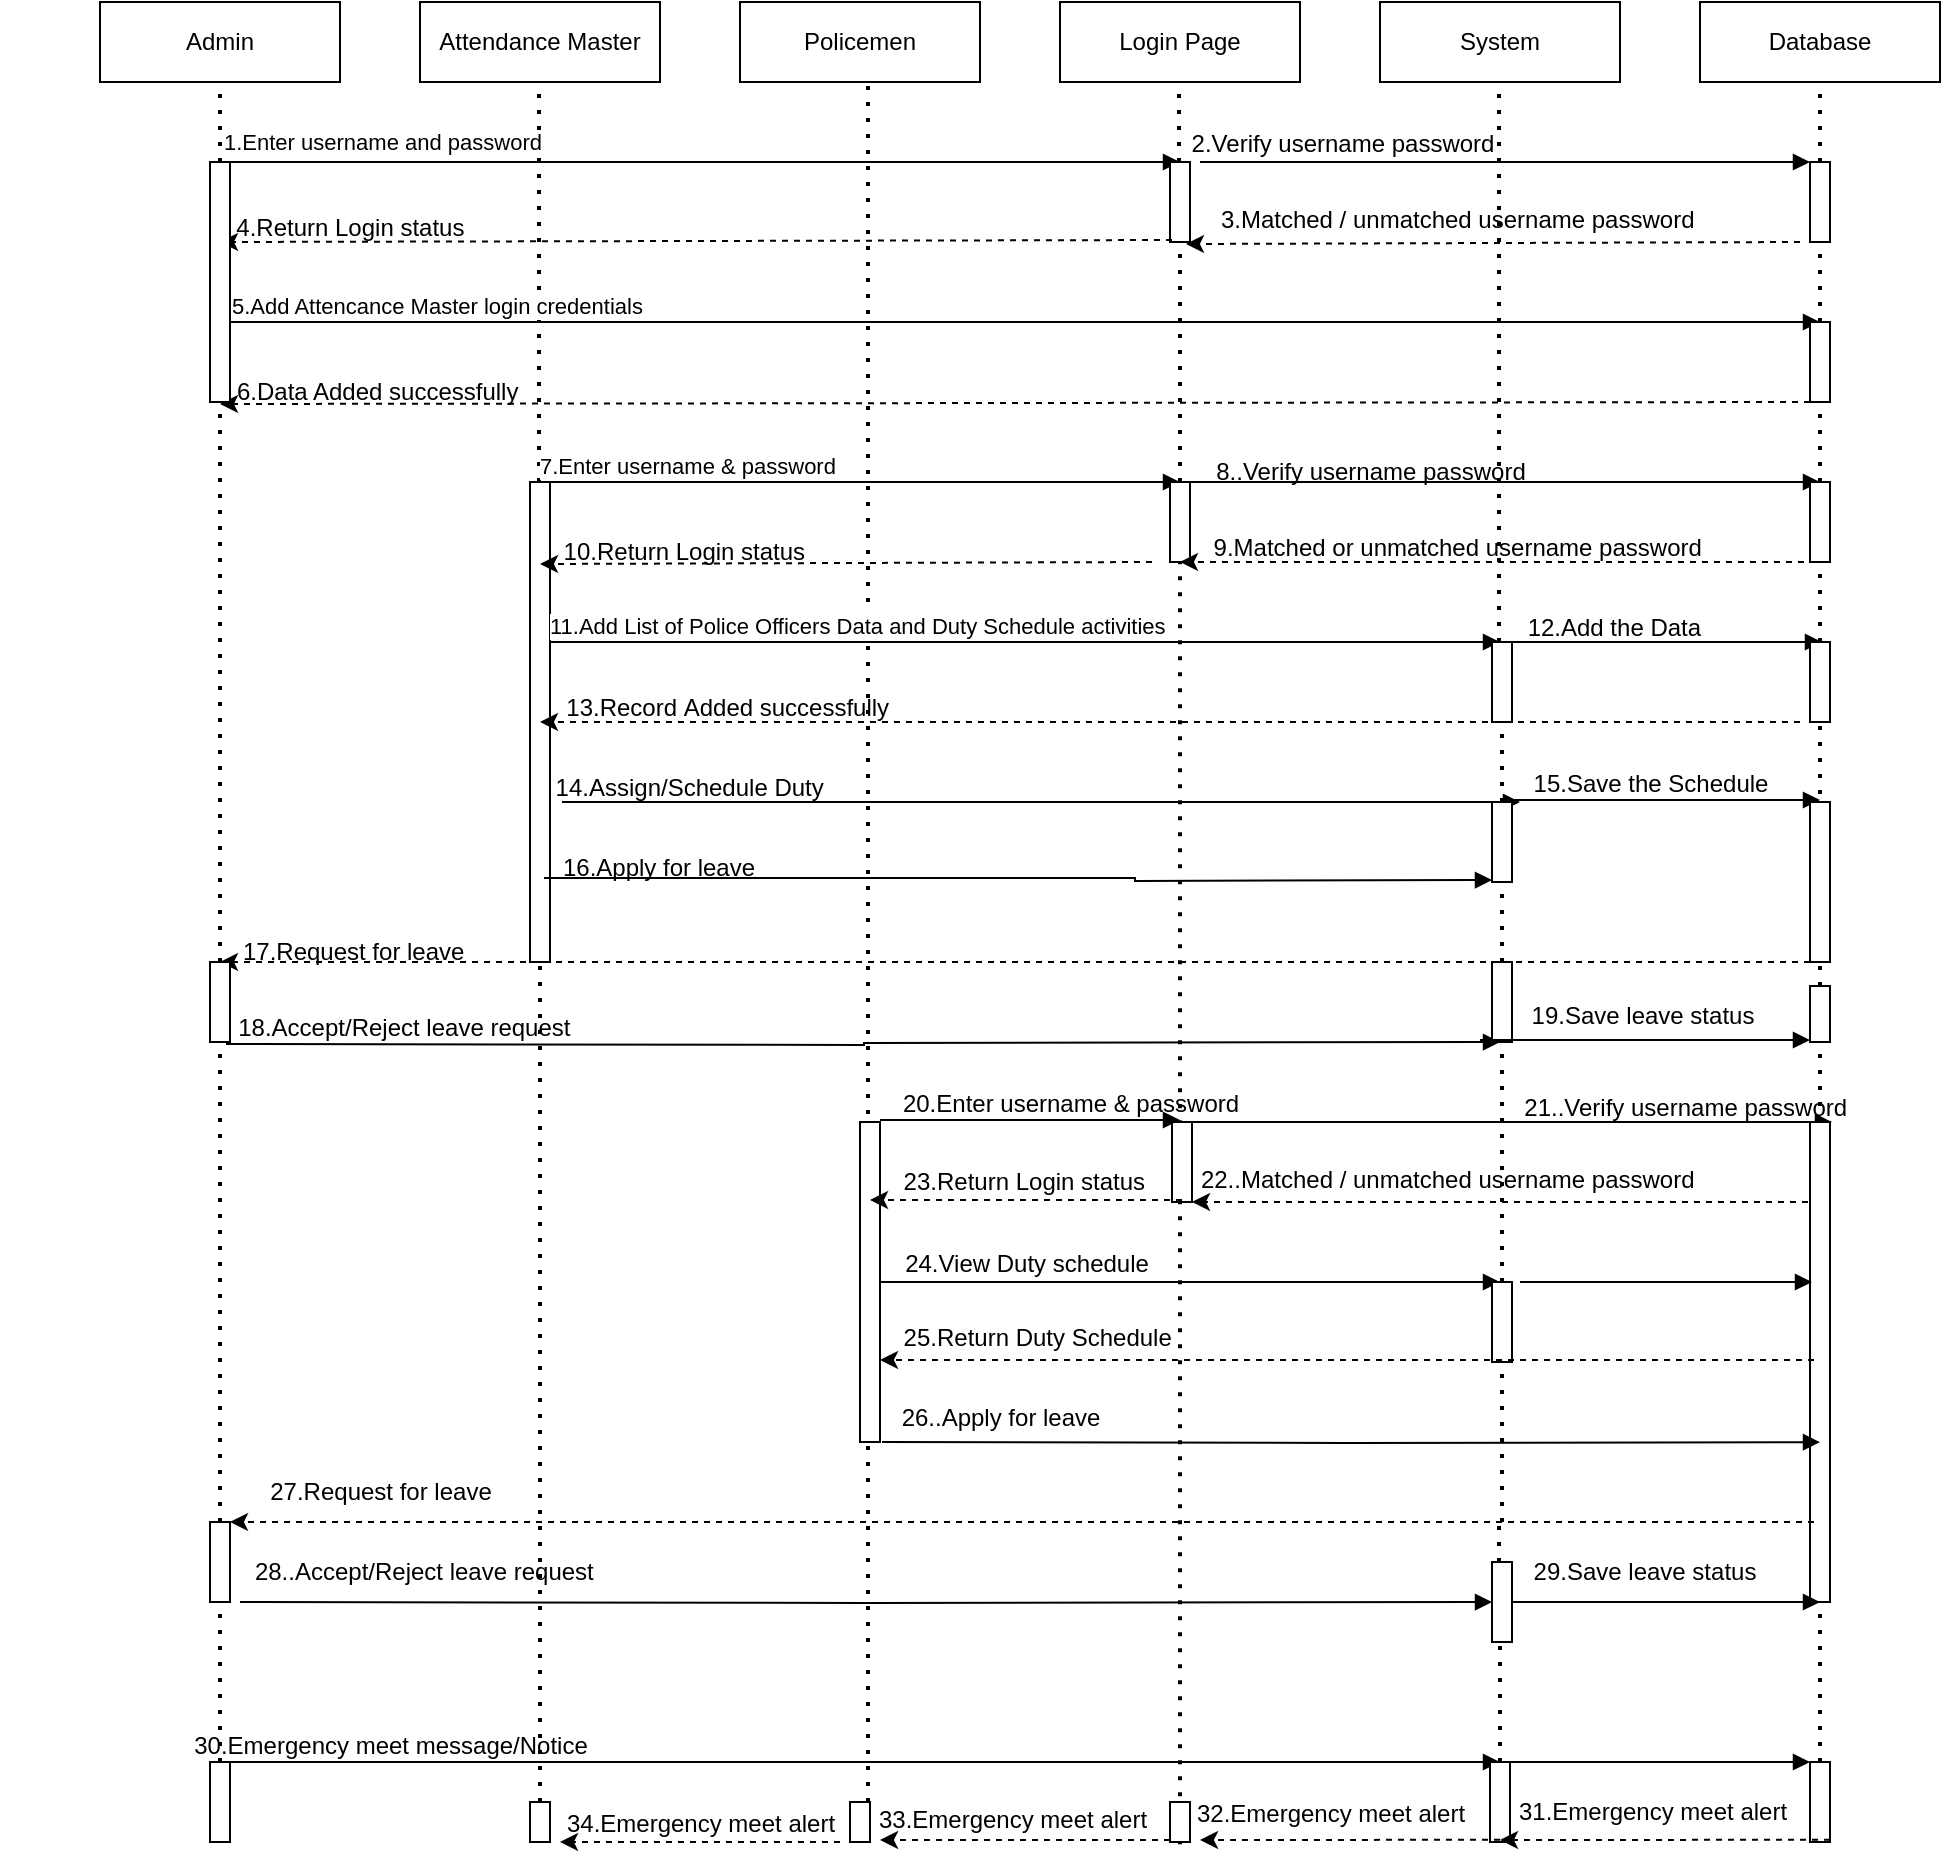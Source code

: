 <mxfile version="23.1.4" type="device">
  <diagram name="Page-1" id="2YBvvXClWsGukQMizWep">
    <mxGraphModel dx="1900" dy="522" grid="1" gridSize="10" guides="1" tooltips="1" connect="1" arrows="1" fold="1" page="1" pageScale="1" pageWidth="850" pageHeight="1100" math="0" shadow="0">
      <root>
        <mxCell id="0" />
        <mxCell id="1" parent="0" />
        <mxCell id="MdHYeLoxRir_FveYOC25-2" value="Admin" style="rounded=0;whiteSpace=wrap;html=1;" parent="1" vertex="1">
          <mxGeometry x="40" y="80" width="120" height="40" as="geometry" />
        </mxCell>
        <mxCell id="MdHYeLoxRir_FveYOC25-3" value="Attendance Master" style="rounded=0;whiteSpace=wrap;html=1;" parent="1" vertex="1">
          <mxGeometry x="200" y="80" width="120" height="40" as="geometry" />
        </mxCell>
        <mxCell id="MdHYeLoxRir_FveYOC25-4" value="Policemen" style="rounded=0;whiteSpace=wrap;html=1;" parent="1" vertex="1">
          <mxGeometry x="360" y="80" width="120" height="40" as="geometry" />
        </mxCell>
        <mxCell id="MdHYeLoxRir_FveYOC25-5" value="Login Page" style="rounded=0;whiteSpace=wrap;html=1;" parent="1" vertex="1">
          <mxGeometry x="520" y="80" width="120" height="40" as="geometry" />
        </mxCell>
        <mxCell id="MdHYeLoxRir_FveYOC25-6" value="System" style="rounded=0;whiteSpace=wrap;html=1;" parent="1" vertex="1">
          <mxGeometry x="680" y="80" width="120" height="40" as="geometry" />
        </mxCell>
        <mxCell id="MdHYeLoxRir_FveYOC25-12" value="Database" style="rounded=0;whiteSpace=wrap;html=1;" parent="1" vertex="1">
          <mxGeometry x="840" y="80" width="120" height="40" as="geometry" />
        </mxCell>
        <mxCell id="MdHYeLoxRir_FveYOC25-16" value="" style="endArrow=none;dashed=1;html=1;dashPattern=1 3;strokeWidth=2;rounded=0;" parent="1" source="MdHYeLoxRir_FveYOC25-105" edge="1">
          <mxGeometry width="50" height="50" relative="1" as="geometry">
            <mxPoint x="100" y="912" as="sourcePoint" />
            <mxPoint x="100" y="120" as="targetPoint" />
          </mxGeometry>
        </mxCell>
        <mxCell id="MdHYeLoxRir_FveYOC25-17" value="" style="endArrow=none;dashed=1;html=1;dashPattern=1 3;strokeWidth=2;rounded=0;" parent="1" source="MdHYeLoxRir_FveYOC25-48" edge="1">
          <mxGeometry width="50" height="50" relative="1" as="geometry">
            <mxPoint x="259.5" y="912" as="sourcePoint" />
            <mxPoint x="259.5" y="120" as="targetPoint" />
          </mxGeometry>
        </mxCell>
        <mxCell id="MdHYeLoxRir_FveYOC25-18" value="" style="endArrow=none;dashed=1;html=1;dashPattern=1 3;strokeWidth=2;rounded=0;" parent="1" source="MdHYeLoxRir_FveYOC25-171" edge="1">
          <mxGeometry width="50" height="50" relative="1" as="geometry">
            <mxPoint x="420" y="1000" as="sourcePoint" />
            <mxPoint x="424" y="120" as="targetPoint" />
          </mxGeometry>
        </mxCell>
        <mxCell id="MdHYeLoxRir_FveYOC25-20" value="" style="endArrow=none;dashed=1;html=1;dashPattern=1 3;strokeWidth=2;rounded=0;" parent="1" source="MdHYeLoxRir_FveYOC25-29" edge="1">
          <mxGeometry width="50" height="50" relative="1" as="geometry">
            <mxPoint x="579.5" y="912" as="sourcePoint" />
            <mxPoint x="579.5" y="120" as="targetPoint" />
          </mxGeometry>
        </mxCell>
        <mxCell id="MdHYeLoxRir_FveYOC25-21" value="" style="endArrow=none;dashed=1;html=1;dashPattern=1 3;strokeWidth=2;rounded=0;" parent="1" source="MdHYeLoxRir_FveYOC25-72" edge="1">
          <mxGeometry width="50" height="50" relative="1" as="geometry">
            <mxPoint x="739.5" y="912" as="sourcePoint" />
            <mxPoint x="739.5" y="120" as="targetPoint" />
          </mxGeometry>
        </mxCell>
        <mxCell id="MdHYeLoxRir_FveYOC25-22" value="" style="endArrow=none;dashed=1;html=1;dashPattern=1 3;strokeWidth=2;rounded=0;entryX=0.5;entryY=1;entryDx=0;entryDy=0;" parent="1" source="MdHYeLoxRir_FveYOC25-78" target="MdHYeLoxRir_FveYOC25-12" edge="1">
          <mxGeometry width="50" height="50" relative="1" as="geometry">
            <mxPoint x="899.5" y="912" as="sourcePoint" />
            <mxPoint x="900" y="160" as="targetPoint" />
          </mxGeometry>
        </mxCell>
        <mxCell id="MdHYeLoxRir_FveYOC25-26" value="" style="html=1;points=[];perimeter=orthogonalPerimeter;outlineConnect=0;targetShapes=umlLifeline;portConstraint=eastwest;newEdgeStyle={&quot;edgeStyle&quot;:&quot;elbowEdgeStyle&quot;,&quot;elbow&quot;:&quot;vertical&quot;,&quot;curved&quot;:0,&quot;rounded&quot;:0};" parent="1" vertex="1">
          <mxGeometry x="895" y="160" width="10" height="40" as="geometry" />
        </mxCell>
        <mxCell id="MdHYeLoxRir_FveYOC25-27" value="" style="endArrow=block;endFill=1;html=1;edgeStyle=orthogonalEdgeStyle;align=left;verticalAlign=top;rounded=0;" parent="1" edge="1">
          <mxGeometry x="-1" relative="1" as="geometry">
            <mxPoint x="100" y="160" as="sourcePoint" />
            <mxPoint x="580" y="160" as="targetPoint" />
          </mxGeometry>
        </mxCell>
        <mxCell id="MdHYeLoxRir_FveYOC25-28" value="1.Enter username and password" style="edgeLabel;resizable=0;html=1;align=left;verticalAlign=bottom;" parent="MdHYeLoxRir_FveYOC25-27" connectable="0" vertex="1">
          <mxGeometry x="-1" relative="1" as="geometry">
            <mxPoint y="-2" as="offset" />
          </mxGeometry>
        </mxCell>
        <mxCell id="MdHYeLoxRir_FveYOC25-30" value="" style="endArrow=none;dashed=1;html=1;dashPattern=1 3;strokeWidth=2;rounded=0;" parent="1" source="MdHYeLoxRir_FveYOC25-52" target="MdHYeLoxRir_FveYOC25-29" edge="1">
          <mxGeometry width="50" height="50" relative="1" as="geometry">
            <mxPoint x="579.5" y="912" as="sourcePoint" />
            <mxPoint x="579.5" y="120" as="targetPoint" />
          </mxGeometry>
        </mxCell>
        <mxCell id="MdHYeLoxRir_FveYOC25-29" value="" style="html=1;points=[];perimeter=orthogonalPerimeter;outlineConnect=0;targetShapes=umlLifeline;portConstraint=eastwest;newEdgeStyle={&quot;edgeStyle&quot;:&quot;elbowEdgeStyle&quot;,&quot;elbow&quot;:&quot;vertical&quot;,&quot;curved&quot;:0,&quot;rounded&quot;:0};" parent="1" vertex="1">
          <mxGeometry x="575" y="160" width="10" height="40" as="geometry" />
        </mxCell>
        <mxCell id="MdHYeLoxRir_FveYOC25-31" value="" style="endArrow=block;endFill=1;html=1;edgeStyle=orthogonalEdgeStyle;align=left;verticalAlign=top;rounded=0;" parent="1" edge="1">
          <mxGeometry x="-1" relative="1" as="geometry">
            <mxPoint x="590" y="160" as="sourcePoint" />
            <mxPoint x="895" y="160" as="targetPoint" />
          </mxGeometry>
        </mxCell>
        <mxCell id="MdHYeLoxRir_FveYOC25-33" value="2.Verify username password" style="text;html=1;align=center;verticalAlign=middle;resizable=0;points=[];autosize=1;strokeColor=none;fillColor=none;" parent="1" vertex="1">
          <mxGeometry x="576" y="136" width="170" height="30" as="geometry" />
        </mxCell>
        <mxCell id="MdHYeLoxRir_FveYOC25-34" value="" style="html=1;labelBackgroundColor=#ffffff;startArrow=none;startFill=0;startSize=6;endArrow=classic;endFill=1;endSize=6;jettySize=auto;orthogonalLoop=1;strokeWidth=1;dashed=1;fontSize=14;rounded=0;entryX=0.8;entryY=1.025;entryDx=0;entryDy=0;entryPerimeter=0;" parent="1" target="MdHYeLoxRir_FveYOC25-29" edge="1">
          <mxGeometry width="60" height="60" relative="1" as="geometry">
            <mxPoint x="890" y="200" as="sourcePoint" />
            <mxPoint x="590" y="200" as="targetPoint" />
          </mxGeometry>
        </mxCell>
        <mxCell id="MdHYeLoxRir_FveYOC25-35" value="&lt;span style=&quot;white-space: pre;&quot;&gt;&#x9;&lt;/span&gt;&lt;span style=&quot;white-space: pre;&quot;&gt;&#x9;&lt;/span&gt;&lt;span style=&quot;white-space: pre;&quot;&gt;&#x9;&lt;/span&gt;&lt;span style=&quot;white-space: pre;&quot;&gt;&#x9;&lt;/span&gt;&amp;nbsp; &amp;nbsp; &amp;nbsp; 3.Matched / unmatched username password" style="text;html=1;align=center;verticalAlign=middle;resizable=0;points=[];autosize=1;strokeColor=none;fillColor=none;" parent="1" vertex="1">
          <mxGeometry x="460" y="174" width="390" height="30" as="geometry" />
        </mxCell>
        <mxCell id="MdHYeLoxRir_FveYOC25-38" value="" style="html=1;labelBackgroundColor=#ffffff;startArrow=none;startFill=0;startSize=6;endArrow=classic;endFill=1;endSize=6;jettySize=auto;orthogonalLoop=1;strokeWidth=1;dashed=1;fontSize=14;rounded=0;" parent="1" edge="1">
          <mxGeometry width="60" height="60" relative="1" as="geometry">
            <mxPoint x="576" y="199" as="sourcePoint" />
            <mxPoint x="100" y="200" as="targetPoint" />
          </mxGeometry>
        </mxCell>
        <mxCell id="MdHYeLoxRir_FveYOC25-39" value="&lt;span style=&quot;white-space: pre;&quot;&gt;&#x9;&lt;span style=&quot;white-space: pre;&quot;&gt;&#x9;&lt;/span&gt;&lt;/span&gt;4.Return Login status" style="text;html=1;align=center;verticalAlign=middle;resizable=0;points=[];autosize=1;strokeColor=none;fillColor=none;" parent="1" vertex="1">
          <mxGeometry x="43" y="178" width="190" height="30" as="geometry" />
        </mxCell>
        <mxCell id="MdHYeLoxRir_FveYOC25-40" value="" style="endArrow=block;endFill=1;html=1;edgeStyle=orthogonalEdgeStyle;align=left;verticalAlign=top;rounded=0;" parent="1" edge="1">
          <mxGeometry x="-1" relative="1" as="geometry">
            <mxPoint x="100" y="240" as="sourcePoint" />
            <mxPoint x="900" y="240" as="targetPoint" />
          </mxGeometry>
        </mxCell>
        <mxCell id="MdHYeLoxRir_FveYOC25-41" value="5.Add Attencance Master login credentials" style="edgeLabel;resizable=0;html=1;align=left;verticalAlign=bottom;" parent="MdHYeLoxRir_FveYOC25-40" connectable="0" vertex="1">
          <mxGeometry x="-1" relative="1" as="geometry">
            <mxPoint x="4" as="offset" />
          </mxGeometry>
        </mxCell>
        <mxCell id="MdHYeLoxRir_FveYOC25-43" value="" style="html=1;points=[];perimeter=orthogonalPerimeter;outlineConnect=0;targetShapes=umlLifeline;portConstraint=eastwest;newEdgeStyle={&quot;edgeStyle&quot;:&quot;elbowEdgeStyle&quot;,&quot;elbow&quot;:&quot;vertical&quot;,&quot;curved&quot;:0,&quot;rounded&quot;:0};" parent="1" vertex="1">
          <mxGeometry x="895" y="240" width="10" height="40" as="geometry" />
        </mxCell>
        <mxCell id="MdHYeLoxRir_FveYOC25-45" value="" style="html=1;labelBackgroundColor=#ffffff;startArrow=none;startFill=0;startSize=6;endArrow=classic;endFill=1;endSize=6;jettySize=auto;orthogonalLoop=1;strokeWidth=1;dashed=1;fontSize=14;rounded=0;entryX=0.8;entryY=1.025;entryDx=0;entryDy=0;entryPerimeter=0;" parent="1" source="MdHYeLoxRir_FveYOC25-43" edge="1">
          <mxGeometry width="60" height="60" relative="1" as="geometry">
            <mxPoint x="407" y="280" as="sourcePoint" />
            <mxPoint x="100" y="281" as="targetPoint" />
          </mxGeometry>
        </mxCell>
        <mxCell id="MdHYeLoxRir_FveYOC25-46" value="&lt;span style=&quot;white-space: pre;&quot;&gt;&#x9;&lt;/span&gt;&lt;span style=&quot;white-space: pre;&quot;&gt;&#x9;&lt;/span&gt;&lt;span style=&quot;white-space: pre;&quot;&gt;&#x9;&lt;/span&gt;&lt;span style=&quot;white-space: pre;&quot;&gt;&#x9;&lt;/span&gt;6.Data Added successfully" style="text;html=1;align=center;verticalAlign=middle;resizable=0;points=[];autosize=1;strokeColor=none;fillColor=none;" parent="1" vertex="1">
          <mxGeometry x="-10" y="260" width="270" height="30" as="geometry" />
        </mxCell>
        <mxCell id="MdHYeLoxRir_FveYOC25-49" value="" style="endArrow=none;dashed=1;html=1;dashPattern=1 3;strokeWidth=2;rounded=0;" parent="1" source="MdHYeLoxRir_FveYOC25-172" target="MdHYeLoxRir_FveYOC25-48" edge="1">
          <mxGeometry width="50" height="50" relative="1" as="geometry">
            <mxPoint x="260" y="1000" as="sourcePoint" />
            <mxPoint x="259.5" y="120" as="targetPoint" />
          </mxGeometry>
        </mxCell>
        <mxCell id="MdHYeLoxRir_FveYOC25-48" value="" style="html=1;points=[];perimeter=orthogonalPerimeter;outlineConnect=0;targetShapes=umlLifeline;portConstraint=eastwest;newEdgeStyle={&quot;edgeStyle&quot;:&quot;elbowEdgeStyle&quot;,&quot;elbow&quot;:&quot;vertical&quot;,&quot;curved&quot;:0,&quot;rounded&quot;:0};" parent="1" vertex="1">
          <mxGeometry x="255" y="320" width="10" height="240" as="geometry" />
        </mxCell>
        <mxCell id="MdHYeLoxRir_FveYOC25-50" value="" style="endArrow=block;endFill=1;html=1;edgeStyle=orthogonalEdgeStyle;align=left;verticalAlign=top;rounded=0;" parent="1" edge="1">
          <mxGeometry x="-1" relative="1" as="geometry">
            <mxPoint x="260" y="320" as="sourcePoint" />
            <mxPoint x="580" y="320" as="targetPoint" />
          </mxGeometry>
        </mxCell>
        <mxCell id="MdHYeLoxRir_FveYOC25-51" value="7.Enter username &amp;amp; password" style="edgeLabel;resizable=0;html=1;align=left;verticalAlign=bottom;" parent="MdHYeLoxRir_FveYOC25-50" connectable="0" vertex="1">
          <mxGeometry x="-1" relative="1" as="geometry">
            <mxPoint x="-2" as="offset" />
          </mxGeometry>
        </mxCell>
        <mxCell id="MdHYeLoxRir_FveYOC25-53" value="" style="endArrow=none;dashed=1;html=1;dashPattern=1 3;strokeWidth=2;rounded=0;" parent="1" target="MdHYeLoxRir_FveYOC25-52" edge="1">
          <mxGeometry width="50" height="50" relative="1" as="geometry">
            <mxPoint x="580" y="1001.111" as="sourcePoint" />
            <mxPoint x="580" y="200" as="targetPoint" />
          </mxGeometry>
        </mxCell>
        <mxCell id="MdHYeLoxRir_FveYOC25-52" value="" style="html=1;points=[];perimeter=orthogonalPerimeter;outlineConnect=0;targetShapes=umlLifeline;portConstraint=eastwest;newEdgeStyle={&quot;edgeStyle&quot;:&quot;elbowEdgeStyle&quot;,&quot;elbow&quot;:&quot;vertical&quot;,&quot;curved&quot;:0,&quot;rounded&quot;:0};" parent="1" vertex="1">
          <mxGeometry x="575" y="320" width="10" height="40" as="geometry" />
        </mxCell>
        <mxCell id="MdHYeLoxRir_FveYOC25-56" value="" style="endArrow=block;endFill=1;html=1;edgeStyle=orthogonalEdgeStyle;align=left;verticalAlign=top;rounded=0;" parent="1" edge="1">
          <mxGeometry x="-1" relative="1" as="geometry">
            <mxPoint x="580" y="320" as="sourcePoint" />
            <mxPoint x="900" y="320" as="targetPoint" />
          </mxGeometry>
        </mxCell>
        <mxCell id="MdHYeLoxRir_FveYOC25-57" value="8..Verify username password" style="text;html=1;align=center;verticalAlign=middle;resizable=0;points=[];autosize=1;strokeColor=none;fillColor=none;" parent="1" vertex="1">
          <mxGeometry x="585" y="300" width="180" height="30" as="geometry" />
        </mxCell>
        <mxCell id="MdHYeLoxRir_FveYOC25-59" value="" style="html=1;points=[];perimeter=orthogonalPerimeter;outlineConnect=0;targetShapes=umlLifeline;portConstraint=eastwest;newEdgeStyle={&quot;edgeStyle&quot;:&quot;elbowEdgeStyle&quot;,&quot;elbow&quot;:&quot;vertical&quot;,&quot;curved&quot;:0,&quot;rounded&quot;:0};" parent="1" vertex="1">
          <mxGeometry x="895" y="320" width="10" height="40" as="geometry" />
        </mxCell>
        <mxCell id="MdHYeLoxRir_FveYOC25-64" value="" style="html=1;labelBackgroundColor=#ffffff;startArrow=none;startFill=0;startSize=6;endArrow=classic;endFill=1;endSize=6;jettySize=auto;orthogonalLoop=1;strokeWidth=1;dashed=1;fontSize=14;rounded=0;" parent="1" edge="1">
          <mxGeometry width="60" height="60" relative="1" as="geometry">
            <mxPoint x="892" y="360" as="sourcePoint" />
            <mxPoint x="580" y="360" as="targetPoint" />
          </mxGeometry>
        </mxCell>
        <mxCell id="MdHYeLoxRir_FveYOC25-66" value="&lt;span style=&quot;white-space: pre;&quot;&gt;&#x9;&lt;/span&gt;&lt;span style=&quot;white-space: pre;&quot;&gt;&#x9;&lt;/span&gt;&lt;span style=&quot;white-space: pre;&quot;&gt;&#x9;&lt;/span&gt;&lt;span style=&quot;white-space: pre;&quot;&gt;&#x9;&lt;/span&gt;&amp;nbsp; &amp;nbsp; &amp;nbsp; 9.Matched or unmatched username password" style="text;html=1;align=center;verticalAlign=middle;resizable=0;points=[];autosize=1;strokeColor=none;fillColor=none;" parent="1" vertex="1">
          <mxGeometry x="460" y="338" width="390" height="30" as="geometry" />
        </mxCell>
        <mxCell id="MdHYeLoxRir_FveYOC25-68" value="" style="html=1;labelBackgroundColor=#ffffff;startArrow=none;startFill=0;startSize=6;endArrow=classic;endFill=1;endSize=6;jettySize=auto;orthogonalLoop=1;strokeWidth=1;dashed=1;fontSize=14;rounded=0;" parent="1" edge="1">
          <mxGeometry width="60" height="60" relative="1" as="geometry">
            <mxPoint x="566" y="360" as="sourcePoint" />
            <mxPoint x="260" y="361" as="targetPoint" />
          </mxGeometry>
        </mxCell>
        <mxCell id="MdHYeLoxRir_FveYOC25-69" value="&lt;span style=&quot;white-space: pre;&quot;&gt;&#x9;&lt;span style=&quot;white-space: pre;&quot;&gt;&#x9;&lt;/span&gt;1&lt;/span&gt;0.Return Login status" style="text;html=1;align=center;verticalAlign=middle;resizable=0;points=[];autosize=1;strokeColor=none;fillColor=none;" parent="1" vertex="1">
          <mxGeometry x="205" y="340" width="200" height="30" as="geometry" />
        </mxCell>
        <mxCell id="MdHYeLoxRir_FveYOC25-70" value="" style="endArrow=block;endFill=1;html=1;edgeStyle=orthogonalEdgeStyle;align=left;verticalAlign=top;rounded=0;" parent="1" edge="1">
          <mxGeometry x="-1" relative="1" as="geometry">
            <mxPoint x="265" y="400" as="sourcePoint" />
            <mxPoint x="740" y="400" as="targetPoint" />
          </mxGeometry>
        </mxCell>
        <mxCell id="MdHYeLoxRir_FveYOC25-71" value="11.Add List of Police Officers Data and Duty Schedule activities" style="edgeLabel;resizable=0;html=1;align=left;verticalAlign=bottom;" parent="MdHYeLoxRir_FveYOC25-70" connectable="0" vertex="1">
          <mxGeometry x="-1" relative="1" as="geometry">
            <mxPoint x="-2" as="offset" />
          </mxGeometry>
        </mxCell>
        <mxCell id="MdHYeLoxRir_FveYOC25-73" value="" style="endArrow=none;dashed=1;html=1;dashPattern=1 3;strokeWidth=2;rounded=0;" parent="1" target="MdHYeLoxRir_FveYOC25-72" edge="1">
          <mxGeometry width="50" height="50" relative="1" as="geometry">
            <mxPoint x="741" y="840" as="sourcePoint" />
            <mxPoint x="739.5" y="120" as="targetPoint" />
          </mxGeometry>
        </mxCell>
        <mxCell id="MdHYeLoxRir_FveYOC25-72" value="" style="html=1;points=[];perimeter=orthogonalPerimeter;outlineConnect=0;targetShapes=umlLifeline;portConstraint=eastwest;newEdgeStyle={&quot;edgeStyle&quot;:&quot;elbowEdgeStyle&quot;,&quot;elbow&quot;:&quot;vertical&quot;,&quot;curved&quot;:0,&quot;rounded&quot;:0};" parent="1" vertex="1">
          <mxGeometry x="736" y="400" width="10" height="40" as="geometry" />
        </mxCell>
        <mxCell id="MdHYeLoxRir_FveYOC25-76" value="" style="endArrow=block;endFill=1;html=1;edgeStyle=orthogonalEdgeStyle;align=left;verticalAlign=top;rounded=0;" parent="1" edge="1">
          <mxGeometry x="-1" relative="1" as="geometry">
            <mxPoint x="426" y="400" as="sourcePoint" />
            <mxPoint x="901" y="400" as="targetPoint" />
          </mxGeometry>
        </mxCell>
        <mxCell id="MdHYeLoxRir_FveYOC25-79" value="" style="endArrow=none;dashed=1;html=1;dashPattern=1 3;strokeWidth=2;rounded=0;entryX=0.5;entryY=1;entryDx=0;entryDy=0;" parent="1" source="MdHYeLoxRir_FveYOC25-112" target="MdHYeLoxRir_FveYOC25-78" edge="1">
          <mxGeometry width="50" height="50" relative="1" as="geometry">
            <mxPoint x="899.5" y="912" as="sourcePoint" />
            <mxPoint x="900" y="120" as="targetPoint" />
          </mxGeometry>
        </mxCell>
        <mxCell id="MdHYeLoxRir_FveYOC25-78" value="" style="html=1;points=[];perimeter=orthogonalPerimeter;outlineConnect=0;targetShapes=umlLifeline;portConstraint=eastwest;newEdgeStyle={&quot;edgeStyle&quot;:&quot;elbowEdgeStyle&quot;,&quot;elbow&quot;:&quot;vertical&quot;,&quot;curved&quot;:0,&quot;rounded&quot;:0};" parent="1" vertex="1">
          <mxGeometry x="895" y="400" width="10" height="40" as="geometry" />
        </mxCell>
        <mxCell id="MdHYeLoxRir_FveYOC25-81" value="&lt;span style=&quot;white-space: pre;&quot;&gt;&#x9;&lt;/span&gt;&lt;span style=&quot;white-space: pre;&quot;&gt;&#x9;&lt;/span&gt;12.Add the Data" style="text;html=1;align=center;verticalAlign=middle;resizable=0;points=[];autosize=1;strokeColor=none;fillColor=none;" parent="1" vertex="1">
          <mxGeometry x="690" y="378" width="160" height="30" as="geometry" />
        </mxCell>
        <mxCell id="MdHYeLoxRir_FveYOC25-82" value="" style="html=1;labelBackgroundColor=#ffffff;startArrow=none;startFill=0;startSize=6;endArrow=classic;endFill=1;endSize=6;jettySize=auto;orthogonalLoop=1;strokeWidth=1;dashed=1;fontSize=14;rounded=0;" parent="1" edge="1">
          <mxGeometry width="60" height="60" relative="1" as="geometry">
            <mxPoint x="890" y="440" as="sourcePoint" />
            <mxPoint x="260" y="440" as="targetPoint" />
          </mxGeometry>
        </mxCell>
        <mxCell id="MdHYeLoxRir_FveYOC25-83" value="&lt;span style=&quot;white-space: pre;&quot;&gt;&#x9;&lt;/span&gt;&lt;span style=&quot;white-space: pre;&quot;&gt;&#x9;&lt;/span&gt;&lt;span style=&quot;white-space: pre;&quot;&gt;&#x9;&lt;/span&gt;&lt;span style=&quot;white-space: pre;&quot;&gt;&#x9;&lt;/span&gt;13.Record&amp;nbsp;Added successfully" style="text;html=1;align=center;verticalAlign=middle;resizable=0;points=[];autosize=1;strokeColor=none;fillColor=none;" parent="1" vertex="1">
          <mxGeometry x="155" y="418" width="290" height="30" as="geometry" />
        </mxCell>
        <mxCell id="MdHYeLoxRir_FveYOC25-84" value="" style="endArrow=block;endFill=1;html=1;edgeStyle=orthogonalEdgeStyle;align=left;verticalAlign=top;rounded=0;" parent="1" edge="1">
          <mxGeometry x="-1" relative="1" as="geometry">
            <mxPoint x="271" y="480" as="sourcePoint" />
            <mxPoint x="750" y="480" as="targetPoint" />
          </mxGeometry>
        </mxCell>
        <mxCell id="MdHYeLoxRir_FveYOC25-86" value="14.Assign/Schedule Duty&amp;nbsp;" style="text;html=1;align=center;verticalAlign=middle;resizable=0;points=[];autosize=1;strokeColor=none;fillColor=none;" parent="1" vertex="1">
          <mxGeometry x="256" y="458" width="160" height="30" as="geometry" />
        </mxCell>
        <mxCell id="MdHYeLoxRir_FveYOC25-87" value="" style="html=1;points=[];perimeter=orthogonalPerimeter;outlineConnect=0;targetShapes=umlLifeline;portConstraint=eastwest;newEdgeStyle={&quot;edgeStyle&quot;:&quot;elbowEdgeStyle&quot;,&quot;elbow&quot;:&quot;vertical&quot;,&quot;curved&quot;:0,&quot;rounded&quot;:0};" parent="1" vertex="1">
          <mxGeometry x="736" y="480" width="10" height="40" as="geometry" />
        </mxCell>
        <mxCell id="MdHYeLoxRir_FveYOC25-88" value="" style="endArrow=block;endFill=1;html=1;edgeStyle=orthogonalEdgeStyle;align=left;verticalAlign=top;rounded=0;" parent="1" edge="1">
          <mxGeometry x="-1" relative="1" as="geometry">
            <mxPoint x="746" y="479" as="sourcePoint" />
            <mxPoint x="900" y="479" as="targetPoint" />
          </mxGeometry>
        </mxCell>
        <mxCell id="MdHYeLoxRir_FveYOC25-89" value="" style="html=1;points=[];perimeter=orthogonalPerimeter;outlineConnect=0;targetShapes=umlLifeline;portConstraint=eastwest;newEdgeStyle={&quot;edgeStyle&quot;:&quot;elbowEdgeStyle&quot;,&quot;elbow&quot;:&quot;vertical&quot;,&quot;curved&quot;:0,&quot;rounded&quot;:0};" parent="1" vertex="1">
          <mxGeometry x="895" y="480" width="10" height="80" as="geometry" />
        </mxCell>
        <mxCell id="MdHYeLoxRir_FveYOC25-90" value="&lt;span style=&quot;white-space: pre;&quot;&gt;&#x9;&lt;/span&gt;&lt;span style=&quot;white-space: pre;&quot;&gt;&#x9;&lt;/span&gt;15.Save the Schedule&amp;nbsp;" style="text;html=1;align=center;verticalAlign=middle;resizable=0;points=[];autosize=1;strokeColor=none;fillColor=none;" parent="1" vertex="1">
          <mxGeometry x="690" y="456" width="200" height="30" as="geometry" />
        </mxCell>
        <mxCell id="MdHYeLoxRir_FveYOC25-92" value="" style="endArrow=block;endFill=1;html=1;edgeStyle=orthogonalEdgeStyle;align=left;verticalAlign=top;rounded=0;exitX=0.025;exitY=0.667;exitDx=0;exitDy=0;exitPerimeter=0;" parent="1" source="MdHYeLoxRir_FveYOC25-96" edge="1">
          <mxGeometry x="-1" relative="1" as="geometry">
            <mxPoint x="257" y="519" as="sourcePoint" />
            <mxPoint x="736" y="519" as="targetPoint" />
          </mxGeometry>
        </mxCell>
        <mxCell id="MdHYeLoxRir_FveYOC25-96" value="16.Apply for leave" style="text;html=1;align=center;verticalAlign=middle;resizable=0;points=[];autosize=1;strokeColor=none;fillColor=none;" parent="1" vertex="1">
          <mxGeometry x="259" y="498" width="120" height="30" as="geometry" />
        </mxCell>
        <mxCell id="MdHYeLoxRir_FveYOC25-100" value="" style="html=1;labelBackgroundColor=#ffffff;startArrow=none;startFill=0;startSize=6;endArrow=classic;endFill=1;endSize=6;jettySize=auto;orthogonalLoop=1;strokeWidth=1;dashed=1;fontSize=14;rounded=0;" parent="1" edge="1">
          <mxGeometry width="60" height="60" relative="1" as="geometry">
            <mxPoint x="895" y="560" as="sourcePoint" />
            <mxPoint x="100" y="560" as="targetPoint" />
          </mxGeometry>
        </mxCell>
        <mxCell id="MdHYeLoxRir_FveYOC25-102" value="&lt;span style=&quot;white-space: pre;&quot;&gt;&#x9;&lt;/span&gt;17.Request for leave" style="text;html=1;align=center;verticalAlign=middle;resizable=0;points=[];autosize=1;strokeColor=none;fillColor=none;" parent="1" vertex="1">
          <mxGeometry x="73" y="540" width="160" height="30" as="geometry" />
        </mxCell>
        <mxCell id="MdHYeLoxRir_FveYOC25-104" value="" style="endArrow=none;dashed=1;html=1;dashPattern=1 3;strokeWidth=2;rounded=0;" parent="1" source="MdHYeLoxRir_FveYOC25-143" target="MdHYeLoxRir_FveYOC25-103" edge="1">
          <mxGeometry width="50" height="50" relative="1" as="geometry">
            <mxPoint x="100" y="912" as="sourcePoint" />
            <mxPoint x="100" y="120" as="targetPoint" />
          </mxGeometry>
        </mxCell>
        <mxCell id="MdHYeLoxRir_FveYOC25-103" value="" style="html=1;points=[];perimeter=orthogonalPerimeter;outlineConnect=0;targetShapes=umlLifeline;portConstraint=eastwest;newEdgeStyle={&quot;edgeStyle&quot;:&quot;elbowEdgeStyle&quot;,&quot;elbow&quot;:&quot;vertical&quot;,&quot;curved&quot;:0,&quot;rounded&quot;:0};" parent="1" vertex="1">
          <mxGeometry x="95" y="560" width="10" height="40" as="geometry" />
        </mxCell>
        <mxCell id="MdHYeLoxRir_FveYOC25-106" value="" style="endArrow=none;dashed=1;html=1;dashPattern=1 3;strokeWidth=2;rounded=0;" parent="1" source="MdHYeLoxRir_FveYOC25-103" target="MdHYeLoxRir_FveYOC25-105" edge="1">
          <mxGeometry width="50" height="50" relative="1" as="geometry">
            <mxPoint x="100" y="560" as="sourcePoint" />
            <mxPoint x="100" y="120" as="targetPoint" />
          </mxGeometry>
        </mxCell>
        <mxCell id="MdHYeLoxRir_FveYOC25-105" value="" style="html=1;points=[];perimeter=orthogonalPerimeter;outlineConnect=0;targetShapes=umlLifeline;portConstraint=eastwest;newEdgeStyle={&quot;edgeStyle&quot;:&quot;elbowEdgeStyle&quot;,&quot;elbow&quot;:&quot;vertical&quot;,&quot;curved&quot;:0,&quot;rounded&quot;:0};" parent="1" vertex="1">
          <mxGeometry x="95" y="160" width="10" height="120" as="geometry" />
        </mxCell>
        <mxCell id="MdHYeLoxRir_FveYOC25-108" value="" style="endArrow=block;endFill=1;html=1;edgeStyle=orthogonalEdgeStyle;align=left;verticalAlign=top;rounded=0;exitX=0.025;exitY=0.667;exitDx=0;exitDy=0;exitPerimeter=0;" parent="1" edge="1">
          <mxGeometry x="-1" relative="1" as="geometry">
            <mxPoint x="103" y="601" as="sourcePoint" />
            <mxPoint x="740" y="600" as="targetPoint" />
          </mxGeometry>
        </mxCell>
        <mxCell id="MdHYeLoxRir_FveYOC25-109" value="&lt;span style=&quot;white-space: pre;&quot;&gt;&#x9;&lt;/span&gt;18.Accept/Reject leave request&amp;nbsp;" style="text;html=1;align=center;verticalAlign=middle;resizable=0;points=[];autosize=1;strokeColor=none;fillColor=none;" parent="1" vertex="1">
          <mxGeometry x="70" y="578" width="220" height="30" as="geometry" />
        </mxCell>
        <mxCell id="MdHYeLoxRir_FveYOC25-110" value="" style="html=1;points=[];perimeter=orthogonalPerimeter;outlineConnect=0;targetShapes=umlLifeline;portConstraint=eastwest;newEdgeStyle={&quot;edgeStyle&quot;:&quot;elbowEdgeStyle&quot;,&quot;elbow&quot;:&quot;vertical&quot;,&quot;curved&quot;:0,&quot;rounded&quot;:0};" parent="1" vertex="1">
          <mxGeometry x="736" y="560" width="10" height="40" as="geometry" />
        </mxCell>
        <mxCell id="MdHYeLoxRir_FveYOC25-111" value="" style="endArrow=block;endFill=1;html=1;edgeStyle=orthogonalEdgeStyle;align=left;verticalAlign=top;rounded=0;" parent="1" edge="1">
          <mxGeometry x="-1" relative="1" as="geometry">
            <mxPoint x="730" y="599" as="sourcePoint" />
            <mxPoint x="895" y="599" as="targetPoint" />
          </mxGeometry>
        </mxCell>
        <mxCell id="MdHYeLoxRir_FveYOC25-114" value="" style="endArrow=none;dashed=1;html=1;dashPattern=1 3;strokeWidth=2;rounded=0;entryX=0.5;entryY=1;entryDx=0;entryDy=0;" parent="1" source="MdHYeLoxRir_FveYOC25-124" target="MdHYeLoxRir_FveYOC25-112" edge="1">
          <mxGeometry width="50" height="50" relative="1" as="geometry">
            <mxPoint x="899.5" y="912" as="sourcePoint" />
            <mxPoint x="900" y="440" as="targetPoint" />
          </mxGeometry>
        </mxCell>
        <mxCell id="MdHYeLoxRir_FveYOC25-112" value="" style="html=1;points=[];perimeter=orthogonalPerimeter;outlineConnect=0;targetShapes=umlLifeline;portConstraint=eastwest;newEdgeStyle={&quot;edgeStyle&quot;:&quot;elbowEdgeStyle&quot;,&quot;elbow&quot;:&quot;vertical&quot;,&quot;curved&quot;:0,&quot;rounded&quot;:0};" parent="1" vertex="1">
          <mxGeometry x="895" y="572" width="10" height="28" as="geometry" />
        </mxCell>
        <mxCell id="MdHYeLoxRir_FveYOC25-115" value="&#x9;19.Save leave status" style="text;html=1;align=center;verticalAlign=middle;resizable=0;points=[];autosize=1;strokeColor=none;fillColor=none;" parent="1" vertex="1">
          <mxGeometry x="746" y="572" width="130" height="30" as="geometry" />
        </mxCell>
        <mxCell id="MdHYeLoxRir_FveYOC25-116" value="" style="html=1;points=[];perimeter=orthogonalPerimeter;outlineConnect=0;targetShapes=umlLifeline;portConstraint=eastwest;newEdgeStyle={&quot;edgeStyle&quot;:&quot;elbowEdgeStyle&quot;,&quot;elbow&quot;:&quot;vertical&quot;,&quot;curved&quot;:0,&quot;rounded&quot;:0};" parent="1" vertex="1">
          <mxGeometry x="420" y="640" width="10" height="160" as="geometry" />
        </mxCell>
        <mxCell id="MdHYeLoxRir_FveYOC25-119" value="" style="html=1;points=[];perimeter=orthogonalPerimeter;outlineConnect=0;targetShapes=umlLifeline;portConstraint=eastwest;newEdgeStyle={&quot;edgeStyle&quot;:&quot;elbowEdgeStyle&quot;,&quot;elbow&quot;:&quot;vertical&quot;,&quot;curved&quot;:0,&quot;rounded&quot;:0};" parent="1" vertex="1">
          <mxGeometry x="576" y="640" width="10" height="40" as="geometry" />
        </mxCell>
        <mxCell id="MdHYeLoxRir_FveYOC25-120" value="" style="endArrow=block;endFill=1;html=1;edgeStyle=orthogonalEdgeStyle;align=left;verticalAlign=top;rounded=0;" parent="1" edge="1">
          <mxGeometry x="-1" relative="1" as="geometry">
            <mxPoint x="430" y="639" as="sourcePoint" />
            <mxPoint x="580" y="639" as="targetPoint" />
          </mxGeometry>
        </mxCell>
        <mxCell id="MdHYeLoxRir_FveYOC25-121" value="20.Enter username &amp;amp; password" style="text;html=1;align=center;verticalAlign=middle;resizable=0;points=[];autosize=1;strokeColor=none;fillColor=none;" parent="1" vertex="1">
          <mxGeometry x="430" y="616" width="190" height="30" as="geometry" />
        </mxCell>
        <mxCell id="MdHYeLoxRir_FveYOC25-123" value="" style="endArrow=block;endFill=1;html=1;edgeStyle=orthogonalEdgeStyle;align=left;verticalAlign=top;rounded=0;" parent="1" edge="1">
          <mxGeometry x="-1" relative="1" as="geometry">
            <mxPoint x="586" y="640" as="sourcePoint" />
            <mxPoint x="906" y="640" as="targetPoint" />
          </mxGeometry>
        </mxCell>
        <mxCell id="MdHYeLoxRir_FveYOC25-125" value="&lt;span style=&quot;white-space: pre;&quot;&gt;&#x9;&lt;/span&gt;&lt;span style=&quot;white-space: pre;&quot;&gt;&#x9;&lt;/span&gt;&lt;span style=&quot;white-space: pre;&quot;&gt;&#x9;&lt;/span&gt;&lt;span style=&quot;white-space: pre;&quot;&gt;&#x9;&lt;/span&gt;&lt;br&gt;&lt;br&gt;&lt;span style=&quot;white-space: pre;&quot;&gt;&#x9;&lt;/span&gt;&lt;span style=&quot;white-space: pre;&quot;&gt;&#x9;&lt;/span&gt;&lt;span style=&quot;white-space: pre;&quot;&gt;&#x9;&lt;/span&gt;&lt;span style=&quot;white-space: pre;&quot;&gt;&#x9;&lt;/span&gt;21..Verify username password" style="text;html=1;align=center;verticalAlign=middle;resizable=0;points=[];autosize=1;strokeColor=none;fillColor=none;" parent="1" vertex="1">
          <mxGeometry x="634" y="588" width="290" height="60" as="geometry" />
        </mxCell>
        <mxCell id="MdHYeLoxRir_FveYOC25-126" value="" style="html=1;labelBackgroundColor=#ffffff;startArrow=none;startFill=0;startSize=6;endArrow=classic;endFill=1;endSize=6;jettySize=auto;orthogonalLoop=1;strokeWidth=1;dashed=1;fontSize=14;rounded=0;" parent="1" target="MdHYeLoxRir_FveYOC25-119" edge="1">
          <mxGeometry width="60" height="60" relative="1" as="geometry">
            <mxPoint x="900" y="680" as="sourcePoint" />
            <mxPoint x="105" y="680" as="targetPoint" />
          </mxGeometry>
        </mxCell>
        <mxCell id="MdHYeLoxRir_FveYOC25-127" value="&#x9;&lt;span style=&quot;border-color: var(--border-color);&quot;&gt;&lt;span style=&quot;white-space: pre;&quot;&gt;&amp;nbsp;&amp;nbsp;&amp;nbsp;&amp;nbsp;&lt;/span&gt;&lt;/span&gt;&lt;span style=&quot;border-color: var(--border-color);&quot;&gt;&lt;span style=&quot;white-space: pre;&quot;&gt;&amp;nbsp;&amp;nbsp;&amp;nbsp;&amp;nbsp;&lt;/span&gt;&lt;/span&gt;&lt;span style=&quot;border-color: var(--border-color);&quot;&gt;&lt;span style=&quot;white-space: pre;&quot;&gt;&amp;nbsp;&amp;nbsp;&amp;nbsp;&amp;nbsp;&lt;/span&gt;&lt;/span&gt;&amp;nbsp; &amp;nbsp; &amp;nbsp; &lt;span style=&quot;white-space: pre;&quot;&gt;&#x9;&lt;/span&gt;&lt;span style=&quot;white-space: pre;&quot;&gt;&#x9;&lt;/span&gt;&lt;span style=&quot;white-space: pre;&quot;&gt;&#x9;&lt;/span&gt;&lt;span style=&quot;white-space: pre;&quot;&gt;&#x9;&lt;/span&gt;&lt;span style=&quot;white-space: pre;&quot;&gt;&#x9;&lt;/span&gt;22..Matched / unmatched username password" style="text;html=1;align=center;verticalAlign=middle;resizable=0;points=[];autosize=1;strokeColor=none;fillColor=none;" parent="1" vertex="1">
          <mxGeometry x="390" y="654" width="460" height="30" as="geometry" />
        </mxCell>
        <mxCell id="MdHYeLoxRir_FveYOC25-128" value="&lt;span style=&quot;white-space: pre;&quot;&gt;&#x9;&lt;span style=&quot;white-space: pre;&quot;&gt;&#x9;&lt;/span&gt;2&lt;/span&gt;3.Return Login status" style="text;html=1;align=center;verticalAlign=middle;resizable=0;points=[];autosize=1;strokeColor=none;fillColor=none;" parent="1" vertex="1">
          <mxGeometry x="375" y="655" width="200" height="30" as="geometry" />
        </mxCell>
        <mxCell id="MdHYeLoxRir_FveYOC25-129" value="" style="html=1;labelBackgroundColor=#ffffff;startArrow=none;startFill=0;startSize=6;endArrow=classic;endFill=1;endSize=6;jettySize=auto;orthogonalLoop=1;strokeWidth=1;dashed=1;fontSize=14;rounded=0;" parent="1" edge="1">
          <mxGeometry width="60" height="60" relative="1" as="geometry">
            <mxPoint x="581" y="679" as="sourcePoint" />
            <mxPoint x="425" y="679" as="targetPoint" />
          </mxGeometry>
        </mxCell>
        <mxCell id="MdHYeLoxRir_FveYOC25-130" value="" style="endArrow=none;dashed=1;html=1;dashPattern=1 3;strokeWidth=2;rounded=0;entryX=0.5;entryY=1;entryDx=0;entryDy=0;" parent="1" source="MdHYeLoxRir_FveYOC25-155" edge="1">
          <mxGeometry width="50" height="50" relative="1" as="geometry">
            <mxPoint x="900" y="1000" as="sourcePoint" />
            <mxPoint x="900.0" y="879.0" as="targetPoint" />
          </mxGeometry>
        </mxCell>
        <mxCell id="MdHYeLoxRir_FveYOC25-124" value="" style="html=1;points=[];perimeter=orthogonalPerimeter;outlineConnect=0;targetShapes=umlLifeline;portConstraint=eastwest;newEdgeStyle={&quot;edgeStyle&quot;:&quot;elbowEdgeStyle&quot;,&quot;elbow&quot;:&quot;vertical&quot;,&quot;curved&quot;:0,&quot;rounded&quot;:0};" parent="1" vertex="1">
          <mxGeometry x="895" y="640" width="10" height="240" as="geometry" />
        </mxCell>
        <mxCell id="MdHYeLoxRir_FveYOC25-132" value="" style="endArrow=block;endFill=1;html=1;edgeStyle=orthogonalEdgeStyle;align=left;verticalAlign=top;rounded=0;" parent="1" edge="1">
          <mxGeometry x="-1" relative="1" as="geometry">
            <mxPoint x="430" y="720" as="sourcePoint" />
            <mxPoint x="740" y="720" as="targetPoint" />
          </mxGeometry>
        </mxCell>
        <mxCell id="MdHYeLoxRir_FveYOC25-133" value="" style="html=1;points=[];perimeter=orthogonalPerimeter;outlineConnect=0;targetShapes=umlLifeline;portConstraint=eastwest;newEdgeStyle={&quot;edgeStyle&quot;:&quot;elbowEdgeStyle&quot;,&quot;elbow&quot;:&quot;vertical&quot;,&quot;curved&quot;:0,&quot;rounded&quot;:0};" parent="1" vertex="1">
          <mxGeometry x="736" y="720" width="10" height="40" as="geometry" />
        </mxCell>
        <mxCell id="MdHYeLoxRir_FveYOC25-134" value="24.View Duty schedule" style="text;html=1;align=center;verticalAlign=middle;resizable=0;points=[];autosize=1;strokeColor=none;fillColor=none;" parent="1" vertex="1">
          <mxGeometry x="428" y="696" width="150" height="30" as="geometry" />
        </mxCell>
        <mxCell id="MdHYeLoxRir_FveYOC25-135" value="" style="endArrow=block;endFill=1;html=1;edgeStyle=orthogonalEdgeStyle;align=left;verticalAlign=top;rounded=0;" parent="1" edge="1">
          <mxGeometry x="-1" relative="1" as="geometry">
            <mxPoint x="750" y="720" as="sourcePoint" />
            <mxPoint x="896" y="720" as="targetPoint" />
          </mxGeometry>
        </mxCell>
        <mxCell id="MdHYeLoxRir_FveYOC25-136" value="" style="html=1;labelBackgroundColor=#ffffff;startArrow=none;startFill=0;startSize=6;endArrow=classic;endFill=1;endSize=6;jettySize=auto;orthogonalLoop=1;strokeWidth=1;dashed=1;fontSize=14;rounded=0;" parent="1" target="MdHYeLoxRir_FveYOC25-116" edge="1">
          <mxGeometry width="60" height="60" relative="1" as="geometry">
            <mxPoint x="897" y="759" as="sourcePoint" />
            <mxPoint x="583" y="759" as="targetPoint" />
          </mxGeometry>
        </mxCell>
        <mxCell id="MdHYeLoxRir_FveYOC25-137" value="&lt;span style=&quot;white-space: pre;&quot;&gt;&#x9;&lt;/span&gt;&lt;span style=&quot;white-space: pre;&quot;&gt;&#x9;&lt;/span&gt;&lt;span style=&quot;white-space: pre;&quot;&gt;&#x9;&lt;/span&gt;&lt;span style=&quot;white-space: pre;&quot;&gt;&#x9;&lt;/span&gt;25.Return Duty Schedule" style="text;html=1;align=center;verticalAlign=middle;resizable=0;points=[];autosize=1;strokeColor=none;fillColor=none;" parent="1" vertex="1">
          <mxGeometry x="325" y="733" width="260" height="30" as="geometry" />
        </mxCell>
        <mxCell id="MdHYeLoxRir_FveYOC25-138" value="" style="endArrow=block;endFill=1;html=1;edgeStyle=orthogonalEdgeStyle;align=left;verticalAlign=top;rounded=0;entryX=0.5;entryY=0.667;entryDx=0;entryDy=0;entryPerimeter=0;" parent="1" target="MdHYeLoxRir_FveYOC25-124" edge="1">
          <mxGeometry x="-1" relative="1" as="geometry">
            <mxPoint x="431" y="800" as="sourcePoint" />
            <mxPoint x="740" y="800" as="targetPoint" />
          </mxGeometry>
        </mxCell>
        <mxCell id="MdHYeLoxRir_FveYOC25-140" value="" style="endArrow=none;dashed=1;html=1;dashPattern=1 3;strokeWidth=2;rounded=0;" parent="1" source="MdHYeLoxRir_FveYOC25-149" edge="1">
          <mxGeometry width="50" height="50" relative="1" as="geometry">
            <mxPoint x="739.5" y="912" as="sourcePoint" />
            <mxPoint x="739.5" y="840" as="targetPoint" />
          </mxGeometry>
        </mxCell>
        <mxCell id="MdHYeLoxRir_FveYOC25-141" value="&lt;span style=&quot;white-space: pre;&quot;&gt;&#x9;&lt;/span&gt;&lt;span style=&quot;white-space: pre;&quot;&gt;&#x9;&lt;/span&gt;&lt;span style=&quot;white-space: pre;&quot;&gt;&#x9;&lt;/span&gt;26..Apply for leave" style="text;html=1;align=center;verticalAlign=middle;resizable=0;points=[];autosize=1;strokeColor=none;fillColor=none;" parent="1" vertex="1">
          <mxGeometry x="350" y="773" width="200" height="30" as="geometry" />
        </mxCell>
        <mxCell id="MdHYeLoxRir_FveYOC25-142" value="" style="html=1;labelBackgroundColor=#ffffff;startArrow=none;startFill=0;startSize=6;endArrow=classic;endFill=1;endSize=6;jettySize=auto;orthogonalLoop=1;strokeWidth=1;dashed=1;fontSize=14;rounded=0;" parent="1" target="MdHYeLoxRir_FveYOC25-143" edge="1">
          <mxGeometry width="60" height="60" relative="1" as="geometry">
            <mxPoint x="897" y="840" as="sourcePoint" />
            <mxPoint x="430" y="840" as="targetPoint" />
          </mxGeometry>
        </mxCell>
        <mxCell id="MdHYeLoxRir_FveYOC25-144" value="" style="endArrow=none;dashed=1;html=1;dashPattern=1 3;strokeWidth=2;rounded=0;" parent="1" source="MdHYeLoxRir_FveYOC25-161" target="MdHYeLoxRir_FveYOC25-143" edge="1">
          <mxGeometry width="50" height="50" relative="1" as="geometry">
            <mxPoint x="100" y="1000" as="sourcePoint" />
            <mxPoint x="100" y="600" as="targetPoint" />
          </mxGeometry>
        </mxCell>
        <mxCell id="MdHYeLoxRir_FveYOC25-143" value="" style="html=1;points=[];perimeter=orthogonalPerimeter;outlineConnect=0;targetShapes=umlLifeline;portConstraint=eastwest;newEdgeStyle={&quot;edgeStyle&quot;:&quot;elbowEdgeStyle&quot;,&quot;elbow&quot;:&quot;vertical&quot;,&quot;curved&quot;:0,&quot;rounded&quot;:0};" parent="1" vertex="1">
          <mxGeometry x="95" y="840" width="10" height="40" as="geometry" />
        </mxCell>
        <mxCell id="MdHYeLoxRir_FveYOC25-145" value="27.Request for leave" style="text;html=1;align=center;verticalAlign=middle;resizable=0;points=[];autosize=1;strokeColor=none;fillColor=none;" parent="1" vertex="1">
          <mxGeometry x="115" y="810" width="130" height="30" as="geometry" />
        </mxCell>
        <mxCell id="MdHYeLoxRir_FveYOC25-146" value="" style="endArrow=block;endFill=1;html=1;edgeStyle=orthogonalEdgeStyle;align=left;verticalAlign=top;rounded=0;" parent="1" target="MdHYeLoxRir_FveYOC25-149" edge="1">
          <mxGeometry x="-1" relative="1" as="geometry">
            <mxPoint x="110" y="880" as="sourcePoint" />
            <mxPoint x="903" y="880" as="targetPoint" />
          </mxGeometry>
        </mxCell>
        <mxCell id="MdHYeLoxRir_FveYOC25-148" value="&lt;span style=&quot;white-space: pre;&quot;&gt;&#x9;&lt;/span&gt;28..Accept/Reject leave request&amp;nbsp;" style="text;html=1;align=center;verticalAlign=middle;resizable=0;points=[];autosize=1;strokeColor=none;fillColor=none;" parent="1" vertex="1">
          <mxGeometry x="80" y="850" width="220" height="30" as="geometry" />
        </mxCell>
        <mxCell id="MdHYeLoxRir_FveYOC25-150" value="" style="endArrow=none;dashed=1;html=1;dashPattern=1 3;strokeWidth=2;rounded=0;" parent="1" source="MdHYeLoxRir_FveYOC25-157" target="MdHYeLoxRir_FveYOC25-149" edge="1">
          <mxGeometry width="50" height="50" relative="1" as="geometry">
            <mxPoint x="740" y="1000" as="sourcePoint" />
            <mxPoint x="739.5" y="840" as="targetPoint" />
          </mxGeometry>
        </mxCell>
        <mxCell id="MdHYeLoxRir_FveYOC25-149" value="" style="html=1;points=[];perimeter=orthogonalPerimeter;outlineConnect=0;targetShapes=umlLifeline;portConstraint=eastwest;newEdgeStyle={&quot;edgeStyle&quot;:&quot;elbowEdgeStyle&quot;,&quot;elbow&quot;:&quot;vertical&quot;,&quot;curved&quot;:0,&quot;rounded&quot;:0};" parent="1" vertex="1">
          <mxGeometry x="736" y="860" width="10" height="40" as="geometry" />
        </mxCell>
        <mxCell id="MdHYeLoxRir_FveYOC25-151" value="" style="endArrow=block;endFill=1;html=1;edgeStyle=orthogonalEdgeStyle;align=left;verticalAlign=top;rounded=0;" parent="1" source="MdHYeLoxRir_FveYOC25-149" edge="1">
          <mxGeometry x="-1" relative="1" as="geometry">
            <mxPoint x="756" y="880" as="sourcePoint" />
            <mxPoint x="900" y="880" as="targetPoint" />
          </mxGeometry>
        </mxCell>
        <mxCell id="MdHYeLoxRir_FveYOC25-152" value="29.Save leave status" style="text;html=1;align=center;verticalAlign=middle;resizable=0;points=[];autosize=1;strokeColor=none;fillColor=none;" parent="1" vertex="1">
          <mxGeometry x="747" y="850" width="130" height="30" as="geometry" />
        </mxCell>
        <mxCell id="MdHYeLoxRir_FveYOC25-154" value="" style="endArrow=block;endFill=1;html=1;edgeStyle=orthogonalEdgeStyle;align=left;verticalAlign=top;rounded=0;" parent="1" edge="1">
          <mxGeometry x="-1" relative="1" as="geometry">
            <mxPoint x="95" y="960" as="sourcePoint" />
            <mxPoint x="740" y="960" as="targetPoint" />
          </mxGeometry>
        </mxCell>
        <mxCell id="MdHYeLoxRir_FveYOC25-156" value="" style="endArrow=none;dashed=1;html=1;dashPattern=1 3;strokeWidth=2;rounded=0;entryX=0.5;entryY=1;entryDx=0;entryDy=0;" parent="1" target="MdHYeLoxRir_FveYOC25-155" edge="1">
          <mxGeometry width="50" height="50" relative="1" as="geometry">
            <mxPoint x="900" y="1000" as="sourcePoint" />
            <mxPoint x="900.0" y="879.0" as="targetPoint" />
          </mxGeometry>
        </mxCell>
        <mxCell id="MdHYeLoxRir_FveYOC25-155" value="" style="html=1;points=[];perimeter=orthogonalPerimeter;outlineConnect=0;targetShapes=umlLifeline;portConstraint=eastwest;newEdgeStyle={&quot;edgeStyle&quot;:&quot;elbowEdgeStyle&quot;,&quot;elbow&quot;:&quot;vertical&quot;,&quot;curved&quot;:0,&quot;rounded&quot;:0};" parent="1" vertex="1">
          <mxGeometry x="895" y="960" width="10" height="40" as="geometry" />
        </mxCell>
        <mxCell id="MdHYeLoxRir_FveYOC25-158" value="" style="endArrow=none;dashed=1;html=1;dashPattern=1 3;strokeWidth=2;rounded=0;" parent="1" target="MdHYeLoxRir_FveYOC25-157" edge="1">
          <mxGeometry width="50" height="50" relative="1" as="geometry">
            <mxPoint x="740" y="1000" as="sourcePoint" />
            <mxPoint x="740" y="900" as="targetPoint" />
          </mxGeometry>
        </mxCell>
        <mxCell id="MdHYeLoxRir_FveYOC25-157" value="" style="html=1;points=[];perimeter=orthogonalPerimeter;outlineConnect=0;targetShapes=umlLifeline;portConstraint=eastwest;newEdgeStyle={&quot;edgeStyle&quot;:&quot;elbowEdgeStyle&quot;,&quot;elbow&quot;:&quot;vertical&quot;,&quot;curved&quot;:0,&quot;rounded&quot;:0};" parent="1" vertex="1">
          <mxGeometry x="735" y="960" width="10" height="40" as="geometry" />
        </mxCell>
        <mxCell id="MdHYeLoxRir_FveYOC25-159" value="" style="endArrow=block;endFill=1;html=1;edgeStyle=orthogonalEdgeStyle;align=left;verticalAlign=top;rounded=0;" parent="1" edge="1">
          <mxGeometry x="-1" relative="1" as="geometry">
            <mxPoint x="741" y="960" as="sourcePoint" />
            <mxPoint x="895" y="960" as="targetPoint" />
          </mxGeometry>
        </mxCell>
        <mxCell id="MdHYeLoxRir_FveYOC25-160" value="30.Emergency meet message/Notice" style="text;html=1;align=center;verticalAlign=middle;resizable=0;points=[];autosize=1;strokeColor=none;fillColor=none;" parent="1" vertex="1">
          <mxGeometry x="75" y="937" width="220" height="30" as="geometry" />
        </mxCell>
        <mxCell id="MdHYeLoxRir_FveYOC25-162" value="" style="endArrow=none;dashed=1;html=1;dashPattern=1 3;strokeWidth=2;rounded=0;" parent="1" target="MdHYeLoxRir_FveYOC25-161" edge="1">
          <mxGeometry width="50" height="50" relative="1" as="geometry">
            <mxPoint x="100" y="1000" as="sourcePoint" />
            <mxPoint x="100" y="880" as="targetPoint" />
          </mxGeometry>
        </mxCell>
        <mxCell id="MdHYeLoxRir_FveYOC25-161" value="" style="html=1;points=[];perimeter=orthogonalPerimeter;outlineConnect=0;targetShapes=umlLifeline;portConstraint=eastwest;newEdgeStyle={&quot;edgeStyle&quot;:&quot;elbowEdgeStyle&quot;,&quot;elbow&quot;:&quot;vertical&quot;,&quot;curved&quot;:0,&quot;rounded&quot;:0};" parent="1" vertex="1">
          <mxGeometry x="95" y="960" width="10" height="40" as="geometry" />
        </mxCell>
        <mxCell id="MdHYeLoxRir_FveYOC25-163" value="" style="html=1;labelBackgroundColor=#ffffff;startArrow=none;startFill=0;startSize=6;endArrow=classic;endFill=1;endSize=6;jettySize=auto;orthogonalLoop=1;strokeWidth=1;dashed=1;fontSize=14;rounded=0;" parent="1" edge="1">
          <mxGeometry width="60" height="60" relative="1" as="geometry">
            <mxPoint x="905" y="998.89" as="sourcePoint" />
            <mxPoint x="740" y="999" as="targetPoint" />
          </mxGeometry>
        </mxCell>
        <mxCell id="MdHYeLoxRir_FveYOC25-164" value="" style="html=1;labelBackgroundColor=#ffffff;startArrow=none;startFill=0;startSize=6;endArrow=classic;endFill=1;endSize=6;jettySize=auto;orthogonalLoop=1;strokeWidth=1;dashed=1;fontSize=14;rounded=0;" parent="1" edge="1">
          <mxGeometry width="60" height="60" relative="1" as="geometry">
            <mxPoint x="746" y="998.89" as="sourcePoint" />
            <mxPoint x="590" y="999" as="targetPoint" />
          </mxGeometry>
        </mxCell>
        <mxCell id="MdHYeLoxRir_FveYOC25-165" value="32.Emergency meet alert" style="text;html=1;align=center;verticalAlign=middle;resizable=0;points=[];autosize=1;strokeColor=none;fillColor=none;" parent="1" vertex="1">
          <mxGeometry x="575" y="971" width="160" height="30" as="geometry" />
        </mxCell>
        <mxCell id="MdHYeLoxRir_FveYOC25-166" value="31.Emergency meet alert" style="text;html=1;align=center;verticalAlign=middle;resizable=0;points=[];autosize=1;strokeColor=none;fillColor=none;" parent="1" vertex="1">
          <mxGeometry x="736" y="970" width="160" height="30" as="geometry" />
        </mxCell>
        <mxCell id="MdHYeLoxRir_FveYOC25-167" value="33.Emergency meet alert" style="text;html=1;align=center;verticalAlign=middle;resizable=0;points=[];autosize=1;strokeColor=none;fillColor=none;" parent="1" vertex="1">
          <mxGeometry x="416" y="974" width="160" height="30" as="geometry" />
        </mxCell>
        <mxCell id="MdHYeLoxRir_FveYOC25-168" value="" style="html=1;labelBackgroundColor=#ffffff;startArrow=none;startFill=0;startSize=6;endArrow=classic;endFill=1;endSize=6;jettySize=auto;orthogonalLoop=1;strokeWidth=1;dashed=1;fontSize=14;rounded=0;" parent="1" source="MdHYeLoxRir_FveYOC25-170" edge="1">
          <mxGeometry width="60" height="60" relative="1" as="geometry">
            <mxPoint x="581" y="998.89" as="sourcePoint" />
            <mxPoint x="430" y="999" as="targetPoint" />
          </mxGeometry>
        </mxCell>
        <mxCell id="MdHYeLoxRir_FveYOC25-169" value="" style="html=1;labelBackgroundColor=#ffffff;startArrow=none;startFill=0;startSize=6;endArrow=classic;endFill=1;endSize=6;jettySize=auto;orthogonalLoop=1;strokeWidth=1;dashed=1;fontSize=14;rounded=0;" parent="1" edge="1">
          <mxGeometry width="60" height="60" relative="1" as="geometry">
            <mxPoint x="410" y="1000" as="sourcePoint" />
            <mxPoint x="270" y="1000" as="targetPoint" />
          </mxGeometry>
        </mxCell>
        <mxCell id="MdHYeLoxRir_FveYOC25-173" value="" style="endArrow=none;dashed=1;html=1;dashPattern=1 3;strokeWidth=2;rounded=0;" parent="1" target="MdHYeLoxRir_FveYOC25-172" edge="1">
          <mxGeometry width="50" height="50" relative="1" as="geometry">
            <mxPoint x="260" y="1000" as="sourcePoint" />
            <mxPoint x="260" y="560" as="targetPoint" />
          </mxGeometry>
        </mxCell>
        <mxCell id="MdHYeLoxRir_FveYOC25-172" value="" style="html=1;points=[];perimeter=orthogonalPerimeter;outlineConnect=0;targetShapes=umlLifeline;portConstraint=eastwest;newEdgeStyle={&quot;edgeStyle&quot;:&quot;elbowEdgeStyle&quot;,&quot;elbow&quot;:&quot;vertical&quot;,&quot;curved&quot;:0,&quot;rounded&quot;:0};" parent="1" vertex="1">
          <mxGeometry x="255" y="980" width="10" height="20" as="geometry" />
        </mxCell>
        <mxCell id="MdHYeLoxRir_FveYOC25-174" value="" style="endArrow=none;dashed=1;html=1;dashPattern=1 3;strokeWidth=2;rounded=0;" parent="1" target="MdHYeLoxRir_FveYOC25-171" edge="1">
          <mxGeometry width="50" height="50" relative="1" as="geometry">
            <mxPoint x="420" y="1000" as="sourcePoint" />
            <mxPoint x="424" y="120" as="targetPoint" />
          </mxGeometry>
        </mxCell>
        <mxCell id="MdHYeLoxRir_FveYOC25-171" value="" style="html=1;points=[];perimeter=orthogonalPerimeter;outlineConnect=0;targetShapes=umlLifeline;portConstraint=eastwest;newEdgeStyle={&quot;edgeStyle&quot;:&quot;elbowEdgeStyle&quot;,&quot;elbow&quot;:&quot;vertical&quot;,&quot;curved&quot;:0,&quot;rounded&quot;:0};" parent="1" vertex="1">
          <mxGeometry x="415" y="980" width="10" height="20" as="geometry" />
        </mxCell>
        <mxCell id="MdHYeLoxRir_FveYOC25-175" value="" style="html=1;labelBackgroundColor=#ffffff;startArrow=none;startFill=0;startSize=6;endArrow=classic;endFill=1;endSize=6;jettySize=auto;orthogonalLoop=1;strokeWidth=1;dashed=1;fontSize=14;rounded=0;" parent="1" target="MdHYeLoxRir_FveYOC25-170" edge="1">
          <mxGeometry width="60" height="60" relative="1" as="geometry">
            <mxPoint x="581" y="998.89" as="sourcePoint" />
            <mxPoint x="430" y="999" as="targetPoint" />
          </mxGeometry>
        </mxCell>
        <mxCell id="MdHYeLoxRir_FveYOC25-170" value="" style="html=1;points=[];perimeter=orthogonalPerimeter;outlineConnect=0;targetShapes=umlLifeline;portConstraint=eastwest;newEdgeStyle={&quot;edgeStyle&quot;:&quot;elbowEdgeStyle&quot;,&quot;elbow&quot;:&quot;vertical&quot;,&quot;curved&quot;:0,&quot;rounded&quot;:0};" parent="1" vertex="1">
          <mxGeometry x="575" y="980" width="10" height="20" as="geometry" />
        </mxCell>
        <mxCell id="MdHYeLoxRir_FveYOC25-177" value="34.Emergency meet alert" style="text;html=1;align=center;verticalAlign=middle;resizable=0;points=[];autosize=1;strokeColor=none;fillColor=none;" parent="1" vertex="1">
          <mxGeometry x="260" y="976" width="160" height="30" as="geometry" />
        </mxCell>
      </root>
    </mxGraphModel>
  </diagram>
</mxfile>
